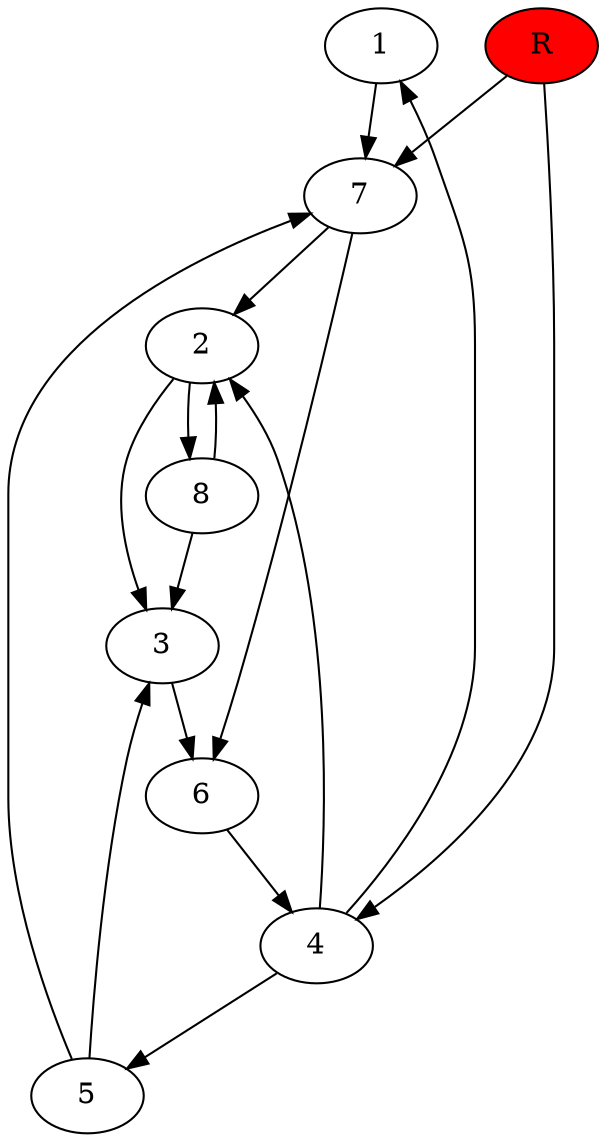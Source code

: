 digraph prb31587 {
	1
	2
	3
	4
	5
	6
	7
	8
	R [fillcolor="#ff0000" style=filled]
	1 -> 7
	2 -> 3
	2 -> 8
	3 -> 6
	4 -> 1
	4 -> 2
	4 -> 5
	5 -> 3
	5 -> 7
	6 -> 4
	7 -> 2
	7 -> 6
	8 -> 2
	8 -> 3
	R -> 4
	R -> 7
}
